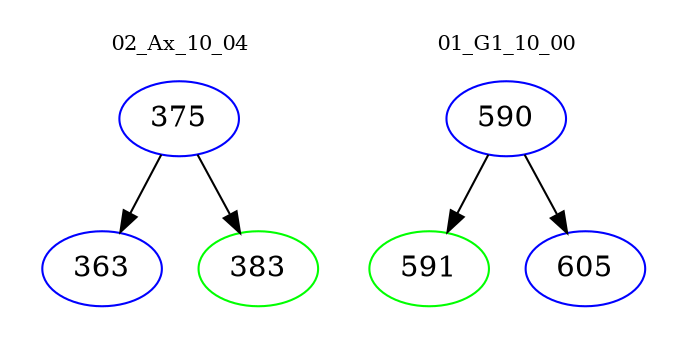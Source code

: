 digraph{
subgraph cluster_0 {
color = white
label = "02_Ax_10_04";
fontsize=10;
T0_375 [label="375", color="blue"]
T0_375 -> T0_363 [color="black"]
T0_363 [label="363", color="blue"]
T0_375 -> T0_383 [color="black"]
T0_383 [label="383", color="green"]
}
subgraph cluster_1 {
color = white
label = "01_G1_10_00";
fontsize=10;
T1_590 [label="590", color="blue"]
T1_590 -> T1_591 [color="black"]
T1_591 [label="591", color="green"]
T1_590 -> T1_605 [color="black"]
T1_605 [label="605", color="blue"]
}
}
